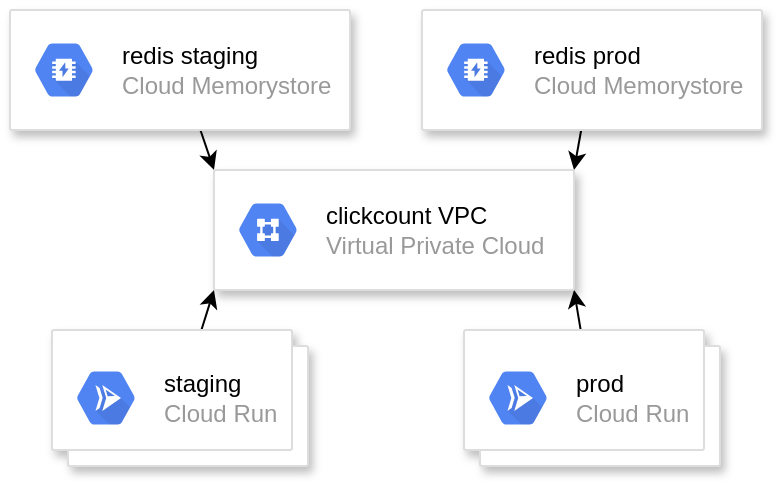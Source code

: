 <mxfile version="13.6.10" type="device"><diagram id="3YYtQ8nM883hFZduuZav" name="Page-1"><mxGraphModel dx="978" dy="526" grid="1" gridSize="10" guides="1" tooltips="1" connect="1" arrows="1" fold="1" page="1" pageScale="1" pageWidth="827" pageHeight="1169" math="0" shadow="0"><root><mxCell id="0"/><mxCell id="1" parent="0"/><mxCell id="5G8-N44QbGuLcRa050sM-13" value="" style="edgeStyle=none;rounded=1;sketch=0;orthogonalLoop=1;jettySize=auto;html=1;entryX=0;entryY=1;entryDx=0;entryDy=0;" edge="1" parent="1" source="5G8-N44QbGuLcRa050sM-3" target="5G8-N44QbGuLcRa050sM-17"><mxGeometry relative="1" as="geometry"><mxPoint x="293" y="260" as="targetPoint"/></mxGeometry></mxCell><mxCell id="5G8-N44QbGuLcRa050sM-3" value="" style="shape=mxgraph.gcp2.doubleRect;strokeColor=#dddddd;shadow=1;strokeWidth=1;" vertex="1" parent="1"><mxGeometry x="229" y="280" width="128" height="68" as="geometry"/></mxCell><mxCell id="5G8-N44QbGuLcRa050sM-4" value="&lt;font color=&quot;#000000&quot;&gt;staging&lt;/font&gt;&lt;br&gt;Cloud Run" style="dashed=0;connectable=0;html=1;fillColor=#5184F3;strokeColor=none;shape=mxgraph.gcp2.hexIcon;prIcon=cloud_run;part=1;labelPosition=right;verticalLabelPosition=middle;align=left;verticalAlign=middle;spacingLeft=5;fontColor=#999999;fontSize=12;" vertex="1" parent="5G8-N44QbGuLcRa050sM-3"><mxGeometry y="0.5" width="44" height="39" relative="1" as="geometry"><mxPoint x="5" y="-19.5" as="offset"/></mxGeometry></mxCell><mxCell id="5G8-N44QbGuLcRa050sM-14" value="" style="edgeStyle=none;rounded=1;sketch=0;orthogonalLoop=1;jettySize=auto;html=1;entryX=1;entryY=1;entryDx=0;entryDy=0;" edge="1" parent="1" source="5G8-N44QbGuLcRa050sM-5" target="5G8-N44QbGuLcRa050sM-17"><mxGeometry relative="1" as="geometry"><mxPoint x="499" y="260" as="targetPoint"/></mxGeometry></mxCell><mxCell id="5G8-N44QbGuLcRa050sM-5" value="" style="shape=mxgraph.gcp2.doubleRect;strokeColor=#dddddd;shadow=1;strokeWidth=1;" vertex="1" parent="1"><mxGeometry x="435" y="280" width="128" height="68" as="geometry"/></mxCell><mxCell id="5G8-N44QbGuLcRa050sM-6" value="&lt;font color=&quot;#000000&quot;&gt;prod&lt;/font&gt;&lt;br&gt;Cloud Run" style="dashed=0;connectable=0;html=1;fillColor=#5184F3;strokeColor=none;shape=mxgraph.gcp2.hexIcon;prIcon=cloud_run;part=1;labelPosition=right;verticalLabelPosition=middle;align=left;verticalAlign=middle;spacingLeft=5;fontColor=#999999;fontSize=12;" vertex="1" parent="5G8-N44QbGuLcRa050sM-5"><mxGeometry y="0.5" width="44" height="39" relative="1" as="geometry"><mxPoint x="5" y="-19.5" as="offset"/></mxGeometry></mxCell><mxCell id="5G8-N44QbGuLcRa050sM-16" value="" style="edgeStyle=none;rounded=1;sketch=0;orthogonalLoop=1;jettySize=auto;html=1;entryX=0;entryY=0;entryDx=0;entryDy=0;" edge="1" parent="1" source="5G8-N44QbGuLcRa050sM-7" target="5G8-N44QbGuLcRa050sM-17"><mxGeometry relative="1" as="geometry"><mxPoint x="293" y="210" as="targetPoint"/></mxGeometry></mxCell><mxCell id="5G8-N44QbGuLcRa050sM-7" value="" style="strokeColor=#dddddd;shadow=1;strokeWidth=1;rounded=1;absoluteArcSize=1;arcSize=2;" vertex="1" parent="1"><mxGeometry x="208" y="120" width="170" height="60" as="geometry"/></mxCell><mxCell id="5G8-N44QbGuLcRa050sM-8" value="&lt;font color=&quot;#000000&quot;&gt;redis staging&lt;/font&gt;&lt;br&gt;Cloud Memorystore" style="dashed=0;connectable=0;html=1;fillColor=#5184F3;strokeColor=none;shape=mxgraph.gcp2.hexIcon;prIcon=cloud_memorystore;part=1;labelPosition=right;verticalLabelPosition=middle;align=left;verticalAlign=middle;spacingLeft=5;fontColor=#999999;fontSize=12;" vertex="1" parent="5G8-N44QbGuLcRa050sM-7"><mxGeometry y="0.5" width="44" height="39" relative="1" as="geometry"><mxPoint x="5" y="-19.5" as="offset"/></mxGeometry></mxCell><mxCell id="5G8-N44QbGuLcRa050sM-15" value="" style="edgeStyle=none;rounded=1;sketch=0;orthogonalLoop=1;jettySize=auto;html=1;entryX=1;entryY=0;entryDx=0;entryDy=0;" edge="1" parent="1" source="5G8-N44QbGuLcRa050sM-9" target="5G8-N44QbGuLcRa050sM-17"><mxGeometry relative="1" as="geometry"><mxPoint x="500" y="210" as="targetPoint"/></mxGeometry></mxCell><mxCell id="5G8-N44QbGuLcRa050sM-9" value="" style="strokeColor=#dddddd;shadow=1;strokeWidth=1;rounded=1;absoluteArcSize=1;arcSize=2;" vertex="1" parent="1"><mxGeometry x="414" y="120" width="170" height="60" as="geometry"/></mxCell><mxCell id="5G8-N44QbGuLcRa050sM-10" value="&lt;font color=&quot;#000000&quot;&gt;redis prod&lt;/font&gt;&lt;br&gt;Cloud Memorystore" style="dashed=0;connectable=0;html=1;fillColor=#5184F3;strokeColor=none;shape=mxgraph.gcp2.hexIcon;prIcon=cloud_memorystore;part=1;labelPosition=right;verticalLabelPosition=middle;align=left;verticalAlign=middle;spacingLeft=5;fontColor=#999999;fontSize=12;" vertex="1" parent="5G8-N44QbGuLcRa050sM-9"><mxGeometry y="0.5" width="44" height="39" relative="1" as="geometry"><mxPoint x="5" y="-19.5" as="offset"/></mxGeometry></mxCell><mxCell id="5G8-N44QbGuLcRa050sM-17" value="" style="strokeColor=#dddddd;shadow=1;strokeWidth=1;rounded=1;absoluteArcSize=1;arcSize=2;sketch=0;" vertex="1" parent="1"><mxGeometry x="310" y="200" width="180" height="60" as="geometry"/></mxCell><mxCell id="5G8-N44QbGuLcRa050sM-18" value="&lt;font color=&quot;#000000&quot;&gt;clickcount VPC&lt;/font&gt;&lt;br&gt;Virtual Private Cloud" style="dashed=0;connectable=0;html=1;fillColor=#5184F3;strokeColor=none;shape=mxgraph.gcp2.hexIcon;prIcon=virtual_private_cloud;part=1;labelPosition=right;verticalLabelPosition=middle;align=left;verticalAlign=middle;spacingLeft=5;fontColor=#999999;fontSize=12;" vertex="1" parent="5G8-N44QbGuLcRa050sM-17"><mxGeometry y="0.5" width="44" height="39" relative="1" as="geometry"><mxPoint x="5" y="-19.5" as="offset"/></mxGeometry></mxCell></root></mxGraphModel></diagram></mxfile>